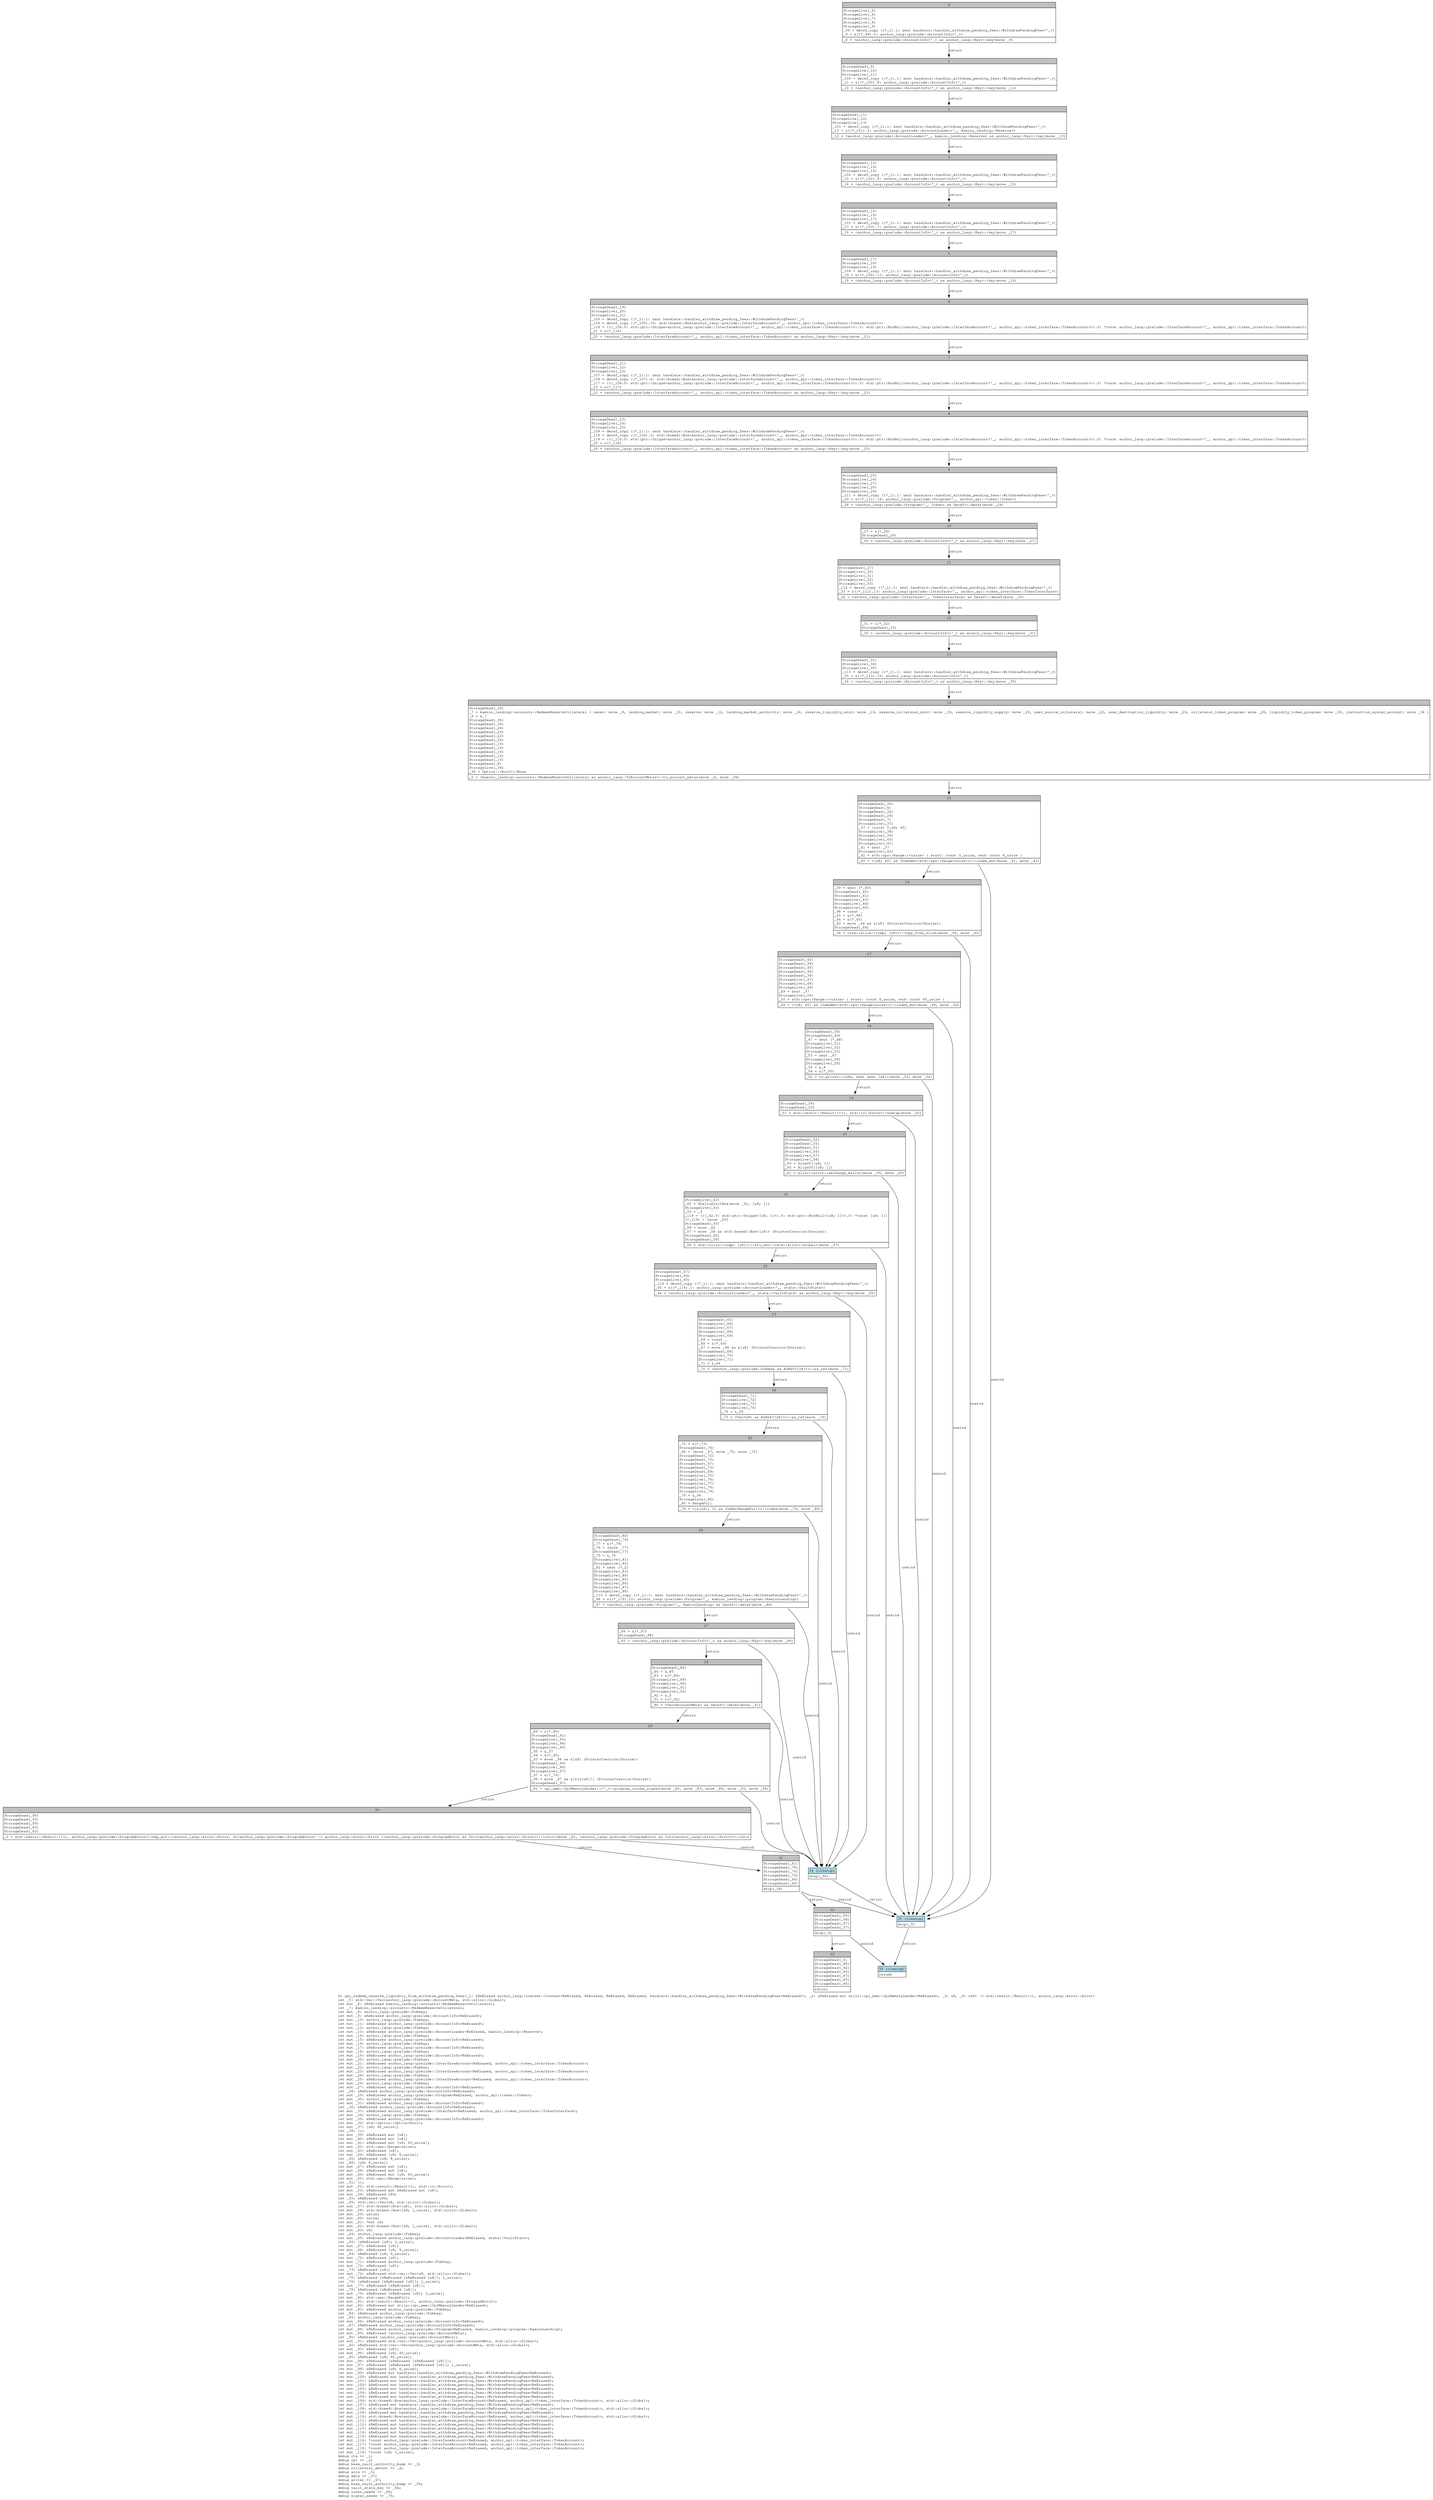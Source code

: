 digraph Mir_0_321 {
    graph [fontname="Courier, monospace"];
    node [fontname="Courier, monospace"];
    edge [fontname="Courier, monospace"];
    label=<fn cpi_redeem_reserve_liquidity_from_withdraw_pending_fees(_1: &amp;ReErased anchor_lang::context::Context&lt;ReErased, ReErased, ReErased, ReErased, handlers::handler_withdraw_pending_fees::WithdrawPendingFees&lt;ReErased&gt;&gt;, _2: &amp;ReErased mut utils::cpi_mem::CpiMemoryLender&lt;ReErased&gt;, _3: u8, _4: u64) -&gt; std::result::Result&lt;(), anchor_lang::error::Error&gt;<br align="left"/>let _5: std::vec::Vec&lt;anchor_lang::prelude::AccountMeta, std::alloc::Global&gt;;<br align="left"/>let mut _6: &amp;ReErased kamino_lending::accounts::RedeemReserveCollateral;<br align="left"/>let _7: kamino_lending::accounts::RedeemReserveCollateral;<br align="left"/>let mut _8: anchor_lang::prelude::Pubkey;<br align="left"/>let mut _9: &amp;ReErased anchor_lang::prelude::AccountInfo&lt;ReErased&gt;;<br align="left"/>let mut _10: anchor_lang::prelude::Pubkey;<br align="left"/>let mut _11: &amp;ReErased anchor_lang::prelude::AccountInfo&lt;ReErased&gt;;<br align="left"/>let mut _12: anchor_lang::prelude::Pubkey;<br align="left"/>let mut _13: &amp;ReErased anchor_lang::prelude::AccountLoader&lt;ReErased, kamino_lending::Reserve&gt;;<br align="left"/>let mut _14: anchor_lang::prelude::Pubkey;<br align="left"/>let mut _15: &amp;ReErased anchor_lang::prelude::AccountInfo&lt;ReErased&gt;;<br align="left"/>let mut _16: anchor_lang::prelude::Pubkey;<br align="left"/>let mut _17: &amp;ReErased anchor_lang::prelude::AccountInfo&lt;ReErased&gt;;<br align="left"/>let mut _18: anchor_lang::prelude::Pubkey;<br align="left"/>let mut _19: &amp;ReErased anchor_lang::prelude::AccountInfo&lt;ReErased&gt;;<br align="left"/>let mut _20: anchor_lang::prelude::Pubkey;<br align="left"/>let mut _21: &amp;ReErased anchor_lang::prelude::InterfaceAccount&lt;ReErased, anchor_spl::token_interface::TokenAccount&gt;;<br align="left"/>let mut _22: anchor_lang::prelude::Pubkey;<br align="left"/>let mut _23: &amp;ReErased anchor_lang::prelude::InterfaceAccount&lt;ReErased, anchor_spl::token_interface::TokenAccount&gt;;<br align="left"/>let mut _24: anchor_lang::prelude::Pubkey;<br align="left"/>let mut _25: &amp;ReErased anchor_lang::prelude::InterfaceAccount&lt;ReErased, anchor_spl::token_interface::TokenAccount&gt;;<br align="left"/>let mut _26: anchor_lang::prelude::Pubkey;<br align="left"/>let mut _27: &amp;ReErased anchor_lang::prelude::AccountInfo&lt;ReErased&gt;;<br align="left"/>let _28: &amp;ReErased anchor_lang::prelude::AccountInfo&lt;ReErased&gt;;<br align="left"/>let mut _29: &amp;ReErased anchor_lang::prelude::Program&lt;ReErased, anchor_spl::token::Token&gt;;<br align="left"/>let mut _30: anchor_lang::prelude::Pubkey;<br align="left"/>let mut _31: &amp;ReErased anchor_lang::prelude::AccountInfo&lt;ReErased&gt;;<br align="left"/>let _32: &amp;ReErased anchor_lang::prelude::AccountInfo&lt;ReErased&gt;;<br align="left"/>let mut _33: &amp;ReErased anchor_lang::prelude::Interface&lt;ReErased, anchor_spl::token_interface::TokenInterface&gt;;<br align="left"/>let mut _34: anchor_lang::prelude::Pubkey;<br align="left"/>let mut _35: &amp;ReErased anchor_lang::prelude::AccountInfo&lt;ReErased&gt;;<br align="left"/>let mut _36: std::option::Option&lt;bool&gt;;<br align="left"/>let mut _37: [u8; 40_usize];<br align="left"/>let _38: ();<br align="left"/>let mut _39: &amp;ReErased mut [u8];<br align="left"/>let mut _40: &amp;ReErased mut [u8];<br align="left"/>let mut _41: &amp;ReErased mut [u8; 40_usize];<br align="left"/>let mut _42: std::ops::Range&lt;usize&gt;;<br align="left"/>let mut _43: &amp;ReErased [u8];<br align="left"/>let mut _44: &amp;ReErased [u8; 8_usize];<br align="left"/>let _45: &amp;ReErased [u8; 8_usize];<br align="left"/>let _46: [u8; 8_usize];<br align="left"/>let mut _47: &amp;ReErased mut [u8];<br align="left"/>let mut _48: &amp;ReErased mut [u8];<br align="left"/>let mut _49: &amp;ReErased mut [u8; 40_usize];<br align="left"/>let mut _50: std::ops::Range&lt;usize&gt;;<br align="left"/>let _51: ();<br align="left"/>let mut _52: std::result::Result&lt;(), std::io::Error&gt;;<br align="left"/>let mut _53: &amp;ReErased mut &amp;ReErased mut [u8];<br align="left"/>let mut _54: &amp;ReErased u64;<br align="left"/>let _55: &amp;ReErased u64;<br align="left"/>let _56: std::vec::Vec&lt;u8, std::alloc::Global&gt;;<br align="left"/>let mut _57: std::boxed::Box&lt;[u8], std::alloc::Global&gt;;<br align="left"/>let mut _58: std::boxed::Box&lt;[u8; 1_usize], std::alloc::Global&gt;;<br align="left"/>let mut _59: usize;<br align="left"/>let mut _60: usize;<br align="left"/>let mut _61: *mut u8;<br align="left"/>let mut _62: std::boxed::Box&lt;[u8; 1_usize], std::alloc::Global&gt;;<br align="left"/>let mut _63: u8;<br align="left"/>let _64: anchor_lang::prelude::Pubkey;<br align="left"/>let mut _65: &amp;ReErased anchor_lang::prelude::AccountLoader&lt;ReErased, state::VaultState&gt;;<br align="left"/>let _66: [&amp;ReErased [u8]; 3_usize];<br align="left"/>let mut _67: &amp;ReErased [u8];<br align="left"/>let mut _68: &amp;ReErased [u8; 9_usize];<br align="left"/>let _69: &amp;ReErased [u8; 9_usize];<br align="left"/>let mut _70: &amp;ReErased [u8];<br align="left"/>let mut _71: &amp;ReErased anchor_lang::prelude::Pubkey;<br align="left"/>let mut _72: &amp;ReErased [u8];<br align="left"/>let _73: &amp;ReErased [u8];<br align="left"/>let mut _74: &amp;ReErased std::vec::Vec&lt;u8, std::alloc::Global&gt;;<br align="left"/>let _75: &amp;ReErased [&amp;ReErased [&amp;ReErased [u8]]; 1_usize];<br align="left"/>let _76: [&amp;ReErased [&amp;ReErased [u8]]; 1_usize];<br align="left"/>let mut _77: &amp;ReErased [&amp;ReErased [u8]];<br align="left"/>let _78: &amp;ReErased [&amp;ReErased [u8]];<br align="left"/>let mut _79: &amp;ReErased [&amp;ReErased [u8]; 3_usize];<br align="left"/>let mut _80: std::ops::RangeFull;<br align="left"/>let mut _81: std::result::Result&lt;(), anchor_lang::prelude::ProgramError&gt;;<br align="left"/>let mut _82: &amp;ReErased mut utils::cpi_mem::CpiMemoryLender&lt;ReErased&gt;;<br align="left"/>let mut _83: &amp;ReErased anchor_lang::prelude::Pubkey;<br align="left"/>let _84: &amp;ReErased anchor_lang::prelude::Pubkey;<br align="left"/>let _85: anchor_lang::prelude::Pubkey;<br align="left"/>let mut _86: &amp;ReErased anchor_lang::prelude::AccountInfo&lt;ReErased&gt;;<br align="left"/>let _87: &amp;ReErased anchor_lang::prelude::AccountInfo&lt;ReErased&gt;;<br align="left"/>let mut _88: &amp;ReErased anchor_lang::prelude::Program&lt;ReErased, kamino_lending::program::KaminoLending&gt;;<br align="left"/>let mut _89: &amp;ReErased [anchor_lang::prelude::AccountMeta];<br align="left"/>let _90: &amp;ReErased [anchor_lang::prelude::AccountMeta];<br align="left"/>let mut _91: &amp;ReErased std::vec::Vec&lt;anchor_lang::prelude::AccountMeta, std::alloc::Global&gt;;<br align="left"/>let _92: &amp;ReErased std::vec::Vec&lt;anchor_lang::prelude::AccountMeta, std::alloc::Global&gt;;<br align="left"/>let mut _93: &amp;ReErased [u8];<br align="left"/>let mut _94: &amp;ReErased [u8; 40_usize];<br align="left"/>let _95: &amp;ReErased [u8; 40_usize];<br align="left"/>let mut _96: &amp;ReErased [&amp;ReErased [&amp;ReErased [u8]]];<br align="left"/>let mut _97: &amp;ReErased [&amp;ReErased [&amp;ReErased [u8]]; 1_usize];<br align="left"/>let mut _98: &amp;ReErased [u8; 8_usize];<br align="left"/>let mut _99: &amp;ReErased mut handlers::handler_withdraw_pending_fees::WithdrawPendingFees&lt;ReErased&gt;;<br align="left"/>let mut _100: &amp;ReErased mut handlers::handler_withdraw_pending_fees::WithdrawPendingFees&lt;ReErased&gt;;<br align="left"/>let mut _101: &amp;ReErased mut handlers::handler_withdraw_pending_fees::WithdrawPendingFees&lt;ReErased&gt;;<br align="left"/>let mut _102: &amp;ReErased mut handlers::handler_withdraw_pending_fees::WithdrawPendingFees&lt;ReErased&gt;;<br align="left"/>let mut _103: &amp;ReErased mut handlers::handler_withdraw_pending_fees::WithdrawPendingFees&lt;ReErased&gt;;<br align="left"/>let mut _104: &amp;ReErased mut handlers::handler_withdraw_pending_fees::WithdrawPendingFees&lt;ReErased&gt;;<br align="left"/>let mut _105: &amp;ReErased mut handlers::handler_withdraw_pending_fees::WithdrawPendingFees&lt;ReErased&gt;;<br align="left"/>let mut _106: std::boxed::Box&lt;anchor_lang::prelude::InterfaceAccount&lt;ReErased, anchor_spl::token_interface::TokenAccount&gt;, std::alloc::Global&gt;;<br align="left"/>let mut _107: &amp;ReErased mut handlers::handler_withdraw_pending_fees::WithdrawPendingFees&lt;ReErased&gt;;<br align="left"/>let mut _108: std::boxed::Box&lt;anchor_lang::prelude::InterfaceAccount&lt;ReErased, anchor_spl::token_interface::TokenAccount&gt;, std::alloc::Global&gt;;<br align="left"/>let mut _109: &amp;ReErased mut handlers::handler_withdraw_pending_fees::WithdrawPendingFees&lt;ReErased&gt;;<br align="left"/>let mut _110: std::boxed::Box&lt;anchor_lang::prelude::InterfaceAccount&lt;ReErased, anchor_spl::token_interface::TokenAccount&gt;, std::alloc::Global&gt;;<br align="left"/>let mut _111: &amp;ReErased mut handlers::handler_withdraw_pending_fees::WithdrawPendingFees&lt;ReErased&gt;;<br align="left"/>let mut _112: &amp;ReErased mut handlers::handler_withdraw_pending_fees::WithdrawPendingFees&lt;ReErased&gt;;<br align="left"/>let mut _113: &amp;ReErased mut handlers::handler_withdraw_pending_fees::WithdrawPendingFees&lt;ReErased&gt;;<br align="left"/>let mut _114: &amp;ReErased mut handlers::handler_withdraw_pending_fees::WithdrawPendingFees&lt;ReErased&gt;;<br align="left"/>let mut _115: &amp;ReErased mut handlers::handler_withdraw_pending_fees::WithdrawPendingFees&lt;ReErased&gt;;<br align="left"/>let mut _116: *const anchor_lang::prelude::InterfaceAccount&lt;ReErased, anchor_spl::token_interface::TokenAccount&gt;;<br align="left"/>let mut _117: *const anchor_lang::prelude::InterfaceAccount&lt;ReErased, anchor_spl::token_interface::TokenAccount&gt;;<br align="left"/>let mut _118: *const anchor_lang::prelude::InterfaceAccount&lt;ReErased, anchor_spl::token_interface::TokenAccount&gt;;<br align="left"/>let mut _119: *const [u8; 1_usize];<br align="left"/>debug ctx =&gt; _1;<br align="left"/>debug cpi =&gt; _2;<br align="left"/>debug base_vault_authority_bump =&gt; _3;<br align="left"/>debug collateral_amount =&gt; _4;<br align="left"/>debug accs =&gt; _5;<br align="left"/>debug data =&gt; _37;<br align="left"/>debug writer =&gt; _47;<br align="left"/>debug base_vault_authority_bump =&gt; _56;<br align="left"/>debug vault_state_key =&gt; _64;<br align="left"/>debug inner_seeds =&gt; _66;<br align="left"/>debug signer_seeds =&gt; _75;<br align="left"/>>;
    bb0__0_321 [shape="none", label=<<table border="0" cellborder="1" cellspacing="0"><tr><td bgcolor="gray" align="center" colspan="1">0</td></tr><tr><td align="left" balign="left">StorageLive(_5)<br/>StorageLive(_6)<br/>StorageLive(_7)<br/>StorageLive(_8)<br/>StorageLive(_9)<br/>_99 = deref_copy ((*_1).1: &amp;mut handlers::handler_withdraw_pending_fees::WithdrawPendingFees&lt;'_&gt;)<br/>_9 = &amp;((*_99).5: anchor_lang::prelude::AccountInfo&lt;'_&gt;)<br/></td></tr><tr><td align="left">_8 = &lt;anchor_lang::prelude::AccountInfo&lt;'_&gt; as anchor_lang::Key&gt;::key(move _9)</td></tr></table>>];
    bb1__0_321 [shape="none", label=<<table border="0" cellborder="1" cellspacing="0"><tr><td bgcolor="gray" align="center" colspan="1">1</td></tr><tr><td align="left" balign="left">StorageDead(_9)<br/>StorageLive(_10)<br/>StorageLive(_11)<br/>_100 = deref_copy ((*_1).1: &amp;mut handlers::handler_withdraw_pending_fees::WithdrawPendingFees&lt;'_&gt;)<br/>_11 = &amp;((*_100).8: anchor_lang::prelude::AccountInfo&lt;'_&gt;)<br/></td></tr><tr><td align="left">_10 = &lt;anchor_lang::prelude::AccountInfo&lt;'_&gt; as anchor_lang::Key&gt;::key(move _11)</td></tr></table>>];
    bb2__0_321 [shape="none", label=<<table border="0" cellborder="1" cellspacing="0"><tr><td bgcolor="gray" align="center" colspan="1">2</td></tr><tr><td align="left" balign="left">StorageDead(_11)<br/>StorageLive(_12)<br/>StorageLive(_13)<br/>_101 = deref_copy ((*_1).1: &amp;mut handlers::handler_withdraw_pending_fees::WithdrawPendingFees&lt;'_&gt;)<br/>_13 = &amp;((*_101).2: anchor_lang::prelude::AccountLoader&lt;'_, kamino_lending::Reserve&gt;)<br/></td></tr><tr><td align="left">_12 = &lt;anchor_lang::prelude::AccountLoader&lt;'_, kamino_lending::Reserve&gt; as anchor_lang::Key&gt;::key(move _13)</td></tr></table>>];
    bb3__0_321 [shape="none", label=<<table border="0" cellborder="1" cellspacing="0"><tr><td bgcolor="gray" align="center" colspan="1">3</td></tr><tr><td align="left" balign="left">StorageDead(_13)<br/>StorageLive(_14)<br/>StorageLive(_15)<br/>_102 = deref_copy ((*_1).1: &amp;mut handlers::handler_withdraw_pending_fees::WithdrawPendingFees&lt;'_&gt;)<br/>_15 = &amp;((*_102).9: anchor_lang::prelude::AccountInfo&lt;'_&gt;)<br/></td></tr><tr><td align="left">_14 = &lt;anchor_lang::prelude::AccountInfo&lt;'_&gt; as anchor_lang::Key&gt;::key(move _15)</td></tr></table>>];
    bb4__0_321 [shape="none", label=<<table border="0" cellborder="1" cellspacing="0"><tr><td bgcolor="gray" align="center" colspan="1">4</td></tr><tr><td align="left" balign="left">StorageDead(_15)<br/>StorageLive(_16)<br/>StorageLive(_17)<br/>_103 = deref_copy ((*_1).1: &amp;mut handlers::handler_withdraw_pending_fees::WithdrawPendingFees&lt;'_&gt;)<br/>_17 = &amp;((*_103).7: anchor_lang::prelude::AccountInfo&lt;'_&gt;)<br/></td></tr><tr><td align="left">_16 = &lt;anchor_lang::prelude::AccountInfo&lt;'_&gt; as anchor_lang::Key&gt;::key(move _17)</td></tr></table>>];
    bb5__0_321 [shape="none", label=<<table border="0" cellborder="1" cellspacing="0"><tr><td bgcolor="gray" align="center" colspan="1">5</td></tr><tr><td align="left" balign="left">StorageDead(_17)<br/>StorageLive(_18)<br/>StorageLive(_19)<br/>_104 = deref_copy ((*_1).1: &amp;mut handlers::handler_withdraw_pending_fees::WithdrawPendingFees&lt;'_&gt;)<br/>_19 = &amp;((*_104).11: anchor_lang::prelude::AccountInfo&lt;'_&gt;)<br/></td></tr><tr><td align="left">_18 = &lt;anchor_lang::prelude::AccountInfo&lt;'_&gt; as anchor_lang::Key&gt;::key(move _19)</td></tr></table>>];
    bb6__0_321 [shape="none", label=<<table border="0" cellborder="1" cellspacing="0"><tr><td bgcolor="gray" align="center" colspan="1">6</td></tr><tr><td align="left" balign="left">StorageDead(_19)<br/>StorageLive(_20)<br/>StorageLive(_21)<br/>_105 = deref_copy ((*_1).1: &amp;mut handlers::handler_withdraw_pending_fees::WithdrawPendingFees&lt;'_&gt;)<br/>_106 = deref_copy ((*_105).10: std::boxed::Box&lt;anchor_lang::prelude::InterfaceAccount&lt;'_, anchor_spl::token_interface::TokenAccount&gt;&gt;)<br/>_116 = (((_106.0: std::ptr::Unique&lt;anchor_lang::prelude::InterfaceAccount&lt;'_, anchor_spl::token_interface::TokenAccount&gt;&gt;).0: std::ptr::NonNull&lt;anchor_lang::prelude::InterfaceAccount&lt;'_, anchor_spl::token_interface::TokenAccount&gt;&gt;).0: *const anchor_lang::prelude::InterfaceAccount&lt;'_, anchor_spl::token_interface::TokenAccount&gt;)<br/>_21 = &amp;(*_116)<br/></td></tr><tr><td align="left">_20 = &lt;anchor_lang::prelude::InterfaceAccount&lt;'_, anchor_spl::token_interface::TokenAccount&gt; as anchor_lang::Key&gt;::key(move _21)</td></tr></table>>];
    bb7__0_321 [shape="none", label=<<table border="0" cellborder="1" cellspacing="0"><tr><td bgcolor="gray" align="center" colspan="1">7</td></tr><tr><td align="left" balign="left">StorageDead(_21)<br/>StorageLive(_22)<br/>StorageLive(_23)<br/>_107 = deref_copy ((*_1).1: &amp;mut handlers::handler_withdraw_pending_fees::WithdrawPendingFees&lt;'_&gt;)<br/>_108 = deref_copy ((*_107).4: std::boxed::Box&lt;anchor_lang::prelude::InterfaceAccount&lt;'_, anchor_spl::token_interface::TokenAccount&gt;&gt;)<br/>_117 = (((_108.0: std::ptr::Unique&lt;anchor_lang::prelude::InterfaceAccount&lt;'_, anchor_spl::token_interface::TokenAccount&gt;&gt;).0: std::ptr::NonNull&lt;anchor_lang::prelude::InterfaceAccount&lt;'_, anchor_spl::token_interface::TokenAccount&gt;&gt;).0: *const anchor_lang::prelude::InterfaceAccount&lt;'_, anchor_spl::token_interface::TokenAccount&gt;)<br/>_23 = &amp;(*_117)<br/></td></tr><tr><td align="left">_22 = &lt;anchor_lang::prelude::InterfaceAccount&lt;'_, anchor_spl::token_interface::TokenAccount&gt; as anchor_lang::Key&gt;::key(move _23)</td></tr></table>>];
    bb8__0_321 [shape="none", label=<<table border="0" cellborder="1" cellspacing="0"><tr><td bgcolor="gray" align="center" colspan="1">8</td></tr><tr><td align="left" balign="left">StorageDead(_23)<br/>StorageLive(_24)<br/>StorageLive(_25)<br/>_109 = deref_copy ((*_1).1: &amp;mut handlers::handler_withdraw_pending_fees::WithdrawPendingFees&lt;'_&gt;)<br/>_110 = deref_copy ((*_109).3: std::boxed::Box&lt;anchor_lang::prelude::InterfaceAccount&lt;'_, anchor_spl::token_interface::TokenAccount&gt;&gt;)<br/>_118 = (((_110.0: std::ptr::Unique&lt;anchor_lang::prelude::InterfaceAccount&lt;'_, anchor_spl::token_interface::TokenAccount&gt;&gt;).0: std::ptr::NonNull&lt;anchor_lang::prelude::InterfaceAccount&lt;'_, anchor_spl::token_interface::TokenAccount&gt;&gt;).0: *const anchor_lang::prelude::InterfaceAccount&lt;'_, anchor_spl::token_interface::TokenAccount&gt;)<br/>_25 = &amp;(*_118)<br/></td></tr><tr><td align="left">_24 = &lt;anchor_lang::prelude::InterfaceAccount&lt;'_, anchor_spl::token_interface::TokenAccount&gt; as anchor_lang::Key&gt;::key(move _25)</td></tr></table>>];
    bb9__0_321 [shape="none", label=<<table border="0" cellborder="1" cellspacing="0"><tr><td bgcolor="gray" align="center" colspan="1">9</td></tr><tr><td align="left" balign="left">StorageDead(_25)<br/>StorageLive(_26)<br/>StorageLive(_27)<br/>StorageLive(_28)<br/>StorageLive(_29)<br/>_111 = deref_copy ((*_1).1: &amp;mut handlers::handler_withdraw_pending_fees::WithdrawPendingFees&lt;'_&gt;)<br/>_29 = &amp;((*_111).14: anchor_lang::prelude::Program&lt;'_, anchor_spl::token::Token&gt;)<br/></td></tr><tr><td align="left">_28 = &lt;anchor_lang::prelude::Program&lt;'_, Token&gt; as Deref&gt;::deref(move _29)</td></tr></table>>];
    bb10__0_321 [shape="none", label=<<table border="0" cellborder="1" cellspacing="0"><tr><td bgcolor="gray" align="center" colspan="1">10</td></tr><tr><td align="left" balign="left">_27 = &amp;(*_28)<br/>StorageDead(_29)<br/></td></tr><tr><td align="left">_26 = &lt;anchor_lang::prelude::AccountInfo&lt;'_&gt; as anchor_lang::Key&gt;::key(move _27)</td></tr></table>>];
    bb11__0_321 [shape="none", label=<<table border="0" cellborder="1" cellspacing="0"><tr><td bgcolor="gray" align="center" colspan="1">11</td></tr><tr><td align="left" balign="left">StorageDead(_27)<br/>StorageLive(_30)<br/>StorageLive(_31)<br/>StorageLive(_32)<br/>StorageLive(_33)<br/>_112 = deref_copy ((*_1).1: &amp;mut handlers::handler_withdraw_pending_fees::WithdrawPendingFees&lt;'_&gt;)<br/>_33 = &amp;((*_112).13: anchor_lang::prelude::Interface&lt;'_, anchor_spl::token_interface::TokenInterface&gt;)<br/></td></tr><tr><td align="left">_32 = &lt;anchor_lang::prelude::Interface&lt;'_, TokenInterface&gt; as Deref&gt;::deref(move _33)</td></tr></table>>];
    bb12__0_321 [shape="none", label=<<table border="0" cellborder="1" cellspacing="0"><tr><td bgcolor="gray" align="center" colspan="1">12</td></tr><tr><td align="left" balign="left">_31 = &amp;(*_32)<br/>StorageDead(_33)<br/></td></tr><tr><td align="left">_30 = &lt;anchor_lang::prelude::AccountInfo&lt;'_&gt; as anchor_lang::Key&gt;::key(move _31)</td></tr></table>>];
    bb13__0_321 [shape="none", label=<<table border="0" cellborder="1" cellspacing="0"><tr><td bgcolor="gray" align="center" colspan="1">13</td></tr><tr><td align="left" balign="left">StorageDead(_31)<br/>StorageLive(_34)<br/>StorageLive(_35)<br/>_113 = deref_copy ((*_1).1: &amp;mut handlers::handler_withdraw_pending_fees::WithdrawPendingFees&lt;'_&gt;)<br/>_35 = &amp;((*_113).15: anchor_lang::prelude::AccountInfo&lt;'_&gt;)<br/></td></tr><tr><td align="left">_34 = &lt;anchor_lang::prelude::AccountInfo&lt;'_&gt; as anchor_lang::Key&gt;::key(move _35)</td></tr></table>>];
    bb14__0_321 [shape="none", label=<<table border="0" cellborder="1" cellspacing="0"><tr><td bgcolor="gray" align="center" colspan="1">14</td></tr><tr><td align="left" balign="left">StorageDead(_35)<br/>_7 = kamino_lending::accounts::RedeemReserveCollateral { owner: move _8, lending_market: move _10, reserve: move _12, lending_market_authority: move _14, reserve_liquidity_mint: move _16, reserve_collateral_mint: move _18, reserve_liquidity_supply: move _20, user_source_collateral: move _22, user_destination_liquidity: move _24, collateral_token_program: move _26, liquidity_token_program: move _30, instruction_sysvar_account: move _34 }<br/>_6 = &amp;_7<br/>StorageDead(_34)<br/>StorageDead(_30)<br/>StorageDead(_26)<br/>StorageDead(_24)<br/>StorageDead(_22)<br/>StorageDead(_20)<br/>StorageDead(_18)<br/>StorageDead(_16)<br/>StorageDead(_14)<br/>StorageDead(_12)<br/>StorageDead(_10)<br/>StorageDead(_8)<br/>StorageLive(_36)<br/>_36 = Option::&lt;bool&gt;::None<br/></td></tr><tr><td align="left">_5 = &lt;kamino_lending::accounts::RedeemReserveCollateral as anchor_lang::ToAccountMetas&gt;::to_account_metas(move _6, move _36)</td></tr></table>>];
    bb15__0_321 [shape="none", label=<<table border="0" cellborder="1" cellspacing="0"><tr><td bgcolor="gray" align="center" colspan="1">15</td></tr><tr><td align="left" balign="left">StorageDead(_36)<br/>StorageDead(_6)<br/>StorageDead(_32)<br/>StorageDead(_28)<br/>StorageDead(_7)<br/>StorageLive(_37)<br/>_37 = [const 0_u8; 40]<br/>StorageLive(_38)<br/>StorageLive(_39)<br/>StorageLive(_40)<br/>StorageLive(_41)<br/>_41 = &amp;mut _37<br/>StorageLive(_42)<br/>_42 = std::ops::Range::&lt;usize&gt; { start: const 0_usize, end: const 8_usize }<br/></td></tr><tr><td align="left">_40 = &lt;[u8; 40] as IndexMut&lt;std::ops::Range&lt;usize&gt;&gt;&gt;::index_mut(move _41, move _42)</td></tr></table>>];
    bb16__0_321 [shape="none", label=<<table border="0" cellborder="1" cellspacing="0"><tr><td bgcolor="gray" align="center" colspan="1">16</td></tr><tr><td align="left" balign="left">_39 = &amp;mut (*_40)<br/>StorageDead(_42)<br/>StorageDead(_41)<br/>StorageLive(_43)<br/>StorageLive(_44)<br/>StorageLive(_45)<br/>_98 = const _<br/>_45 = &amp;(*_98)<br/>_44 = &amp;(*_45)<br/>_43 = move _44 as &amp;[u8] (PointerCoercion(Unsize))<br/>StorageDead(_44)<br/></td></tr><tr><td align="left">_38 = core::slice::&lt;impl [u8]&gt;::copy_from_slice(move _39, move _43)</td></tr></table>>];
    bb17__0_321 [shape="none", label=<<table border="0" cellborder="1" cellspacing="0"><tr><td bgcolor="gray" align="center" colspan="1">17</td></tr><tr><td align="left" balign="left">StorageDead(_43)<br/>StorageDead(_39)<br/>StorageDead(_45)<br/>StorageDead(_40)<br/>StorageDead(_38)<br/>StorageLive(_47)<br/>StorageLive(_48)<br/>StorageLive(_49)<br/>_49 = &amp;mut _37<br/>StorageLive(_50)<br/>_50 = std::ops::Range::&lt;usize&gt; { start: const 8_usize, end: const 40_usize }<br/></td></tr><tr><td align="left">_48 = &lt;[u8; 40] as IndexMut&lt;std::ops::Range&lt;usize&gt;&gt;&gt;::index_mut(move _49, move _50)</td></tr></table>>];
    bb18__0_321 [shape="none", label=<<table border="0" cellborder="1" cellspacing="0"><tr><td bgcolor="gray" align="center" colspan="1">18</td></tr><tr><td align="left" balign="left">StorageDead(_50)<br/>StorageDead(_49)<br/>_47 = &amp;mut (*_48)<br/>StorageLive(_51)<br/>StorageLive(_52)<br/>StorageLive(_53)<br/>_53 = &amp;mut _47<br/>StorageLive(_54)<br/>StorageLive(_55)<br/>_55 = &amp;_4<br/>_54 = &amp;(*_55)<br/></td></tr><tr><td align="left">_52 = to_writer::&lt;u64, &amp;mut &amp;mut [u8]&gt;(move _53, move _54)</td></tr></table>>];
    bb19__0_321 [shape="none", label=<<table border="0" cellborder="1" cellspacing="0"><tr><td bgcolor="gray" align="center" colspan="1">19</td></tr><tr><td align="left" balign="left">StorageDead(_54)<br/>StorageDead(_53)<br/></td></tr><tr><td align="left">_51 = std::result::Result::&lt;(), std::io::Error&gt;::unwrap(move _52)</td></tr></table>>];
    bb20__0_321 [shape="none", label=<<table border="0" cellborder="1" cellspacing="0"><tr><td bgcolor="gray" align="center" colspan="1">20</td></tr><tr><td align="left" balign="left">StorageDead(_52)<br/>StorageDead(_55)<br/>StorageDead(_51)<br/>StorageLive(_56)<br/>StorageLive(_57)<br/>StorageLive(_58)<br/>_59 = SizeOf([u8; 1])<br/>_60 = AlignOf([u8; 1])<br/></td></tr><tr><td align="left">_61 = alloc::alloc::exchange_malloc(move _59, move _60)</td></tr></table>>];
    bb21__0_321 [shape="none", label=<<table border="0" cellborder="1" cellspacing="0"><tr><td bgcolor="gray" align="center" colspan="1">21</td></tr><tr><td align="left" balign="left">StorageLive(_62)<br/>_62 = ShallowInitBox(move _61, [u8; 1])<br/>StorageLive(_63)<br/>_63 = _3<br/>_119 = (((_62.0: std::ptr::Unique&lt;[u8; 1]&gt;).0: std::ptr::NonNull&lt;[u8; 1]&gt;).0: *const [u8; 1])<br/>(*_119) = [move _63]<br/>StorageDead(_63)<br/>_58 = move _62<br/>_57 = move _58 as std::boxed::Box&lt;[u8]&gt; (PointerCoercion(Unsize))<br/>StorageDead(_62)<br/>StorageDead(_58)<br/></td></tr><tr><td align="left">_56 = std::slice::&lt;impl [u8]&gt;::into_vec::&lt;std::alloc::Global&gt;(move _57)</td></tr></table>>];
    bb22__0_321 [shape="none", label=<<table border="0" cellborder="1" cellspacing="0"><tr><td bgcolor="gray" align="center" colspan="1">22</td></tr><tr><td align="left" balign="left">StorageDead(_57)<br/>StorageLive(_64)<br/>StorageLive(_65)<br/>_114 = deref_copy ((*_1).1: &amp;mut handlers::handler_withdraw_pending_fees::WithdrawPendingFees&lt;'_&gt;)<br/>_65 = &amp;((*_114).1: anchor_lang::prelude::AccountLoader&lt;'_, state::VaultState&gt;)<br/></td></tr><tr><td align="left">_64 = &lt;anchor_lang::prelude::AccountLoader&lt;'_, state::VaultState&gt; as anchor_lang::Key&gt;::key(move _65)</td></tr></table>>];
    bb23__0_321 [shape="none", label=<<table border="0" cellborder="1" cellspacing="0"><tr><td bgcolor="gray" align="center" colspan="1">23</td></tr><tr><td align="left" balign="left">StorageDead(_65)<br/>StorageLive(_66)<br/>StorageLive(_67)<br/>StorageLive(_68)<br/>StorageLive(_69)<br/>_69 = const _<br/>_68 = &amp;(*_69)<br/>_67 = move _68 as &amp;[u8] (PointerCoercion(Unsize))<br/>StorageDead(_68)<br/>StorageLive(_70)<br/>StorageLive(_71)<br/>_71 = &amp;_64<br/></td></tr><tr><td align="left">_70 = &lt;anchor_lang::prelude::Pubkey as AsRef&lt;[u8]&gt;&gt;::as_ref(move _71)</td></tr></table>>];
    bb24__0_321 [shape="none", label=<<table border="0" cellborder="1" cellspacing="0"><tr><td bgcolor="gray" align="center" colspan="1">24</td></tr><tr><td align="left" balign="left">StorageDead(_71)<br/>StorageLive(_72)<br/>StorageLive(_73)<br/>StorageLive(_74)<br/>_74 = &amp;_56<br/></td></tr><tr><td align="left">_73 = &lt;Vec&lt;u8&gt; as AsRef&lt;[u8]&gt;&gt;::as_ref(move _74)</td></tr></table>>];
    bb25__0_321 [shape="none", label=<<table border="0" cellborder="1" cellspacing="0"><tr><td bgcolor="gray" align="center" colspan="1">25</td></tr><tr><td align="left" balign="left">_72 = &amp;(*_73)<br/>StorageDead(_74)<br/>_66 = [move _67, move _70, move _72]<br/>StorageDead(_72)<br/>StorageDead(_70)<br/>StorageDead(_67)<br/>StorageDead(_73)<br/>StorageDead(_69)<br/>StorageLive(_75)<br/>StorageLive(_76)<br/>StorageLive(_77)<br/>StorageLive(_78)<br/>StorageLive(_79)<br/>_79 = &amp;_66<br/>StorageLive(_80)<br/>_80 = RangeFull<br/></td></tr><tr><td align="left">_78 = &lt;[&amp;[u8]; 3] as Index&lt;RangeFull&gt;&gt;::index(move _79, move _80)</td></tr></table>>];
    bb26__0_321 [shape="none", label=<<table border="0" cellborder="1" cellspacing="0"><tr><td bgcolor="gray" align="center" colspan="1">26</td></tr><tr><td align="left" balign="left">StorageDead(_80)<br/>StorageDead(_79)<br/>_77 = &amp;(*_78)<br/>_76 = [move _77]<br/>StorageDead(_77)<br/>_75 = &amp;_76<br/>StorageLive(_81)<br/>StorageLive(_82)<br/>_82 = &amp;mut (*_2)<br/>StorageLive(_83)<br/>StorageLive(_84)<br/>StorageLive(_85)<br/>StorageLive(_86)<br/>StorageLive(_87)<br/>StorageLive(_88)<br/>_115 = deref_copy ((*_1).1: &amp;mut handlers::handler_withdraw_pending_fees::WithdrawPendingFees&lt;'_&gt;)<br/>_88 = &amp;((*_115).12: anchor_lang::prelude::Program&lt;'_, kamino_lending::program::KaminoLending&gt;)<br/></td></tr><tr><td align="left">_87 = &lt;anchor_lang::prelude::Program&lt;'_, KaminoLending&gt; as Deref&gt;::deref(move _88)</td></tr></table>>];
    bb27__0_321 [shape="none", label=<<table border="0" cellborder="1" cellspacing="0"><tr><td bgcolor="gray" align="center" colspan="1">27</td></tr><tr><td align="left" balign="left">_86 = &amp;(*_87)<br/>StorageDead(_88)<br/></td></tr><tr><td align="left">_85 = &lt;anchor_lang::prelude::AccountInfo&lt;'_&gt; as anchor_lang::Key&gt;::key(move _86)</td></tr></table>>];
    bb28__0_321 [shape="none", label=<<table border="0" cellborder="1" cellspacing="0"><tr><td bgcolor="gray" align="center" colspan="1">28</td></tr><tr><td align="left" balign="left">StorageDead(_86)<br/>_84 = &amp;_85<br/>_83 = &amp;(*_84)<br/>StorageLive(_89)<br/>StorageLive(_90)<br/>StorageLive(_91)<br/>StorageLive(_92)<br/>_92 = &amp;_5<br/>_91 = &amp;(*_92)<br/></td></tr><tr><td align="left">_90 = &lt;Vec&lt;AccountMeta&gt; as Deref&gt;::deref(move _91)</td></tr></table>>];
    bb29__0_321 [shape="none", label=<<table border="0" cellborder="1" cellspacing="0"><tr><td bgcolor="gray" align="center" colspan="1">29</td></tr><tr><td align="left" balign="left">_89 = &amp;(*_90)<br/>StorageDead(_91)<br/>StorageLive(_93)<br/>StorageLive(_94)<br/>StorageLive(_95)<br/>_95 = &amp;_37<br/>_94 = &amp;(*_95)<br/>_93 = move _94 as &amp;[u8] (PointerCoercion(Unsize))<br/>StorageDead(_94)<br/>StorageLive(_96)<br/>StorageLive(_97)<br/>_97 = &amp;(*_75)<br/>_96 = move _97 as &amp;[&amp;[&amp;[u8]]] (PointerCoercion(Unsize))<br/>StorageDead(_97)<br/></td></tr><tr><td align="left">_81 = cpi_mem::CpiMemoryLender::&lt;'_&gt;::program_invoke_signed(move _82, move _83, move _89, move _93, move _96)</td></tr></table>>];
    bb30__0_321 [shape="none", label=<<table border="0" cellborder="1" cellspacing="0"><tr><td bgcolor="gray" align="center" colspan="1">30</td></tr><tr><td align="left" balign="left">StorageDead(_96)<br/>StorageDead(_93)<br/>StorageDead(_89)<br/>StorageDead(_83)<br/>StorageDead(_82)<br/></td></tr><tr><td align="left">_0 = std::result::Result::&lt;(), anchor_lang::prelude::ProgramError&gt;::map_err::&lt;anchor_lang::error::Error, fn(anchor_lang::prelude::ProgramError) -&gt; anchor_lang::error::Error {&lt;anchor_lang::prelude::ProgramError as Into&lt;anchor_lang::error::Error&gt;&gt;::into}&gt;(move _81, &lt;anchor_lang::prelude::ProgramError as Into&lt;anchor_lang::error::Error&gt;&gt;::into)</td></tr></table>>];
    bb31__0_321 [shape="none", label=<<table border="0" cellborder="1" cellspacing="0"><tr><td bgcolor="gray" align="center" colspan="1">31</td></tr><tr><td align="left" balign="left">StorageDead(_81)<br/>StorageDead(_78)<br/>StorageDead(_76)<br/>StorageDead(_75)<br/>StorageDead(_66)<br/>StorageDead(_64)<br/></td></tr><tr><td align="left">drop(_56)</td></tr></table>>];
    bb32__0_321 [shape="none", label=<<table border="0" cellborder="1" cellspacing="0"><tr><td bgcolor="gray" align="center" colspan="1">32</td></tr><tr><td align="left" balign="left">StorageDead(_56)<br/>StorageDead(_48)<br/>StorageDead(_47)<br/>StorageDead(_37)<br/></td></tr><tr><td align="left">drop(_5)</td></tr></table>>];
    bb33__0_321 [shape="none", label=<<table border="0" cellborder="1" cellspacing="0"><tr><td bgcolor="gray" align="center" colspan="1">33</td></tr><tr><td align="left" balign="left">StorageDead(_5)<br/>StorageDead(_95)<br/>StorageDead(_92)<br/>StorageDead(_90)<br/>StorageDead(_87)<br/>StorageDead(_85)<br/>StorageDead(_84)<br/></td></tr><tr><td align="left">return</td></tr></table>>];
    bb34__0_321 [shape="none", label=<<table border="0" cellborder="1" cellspacing="0"><tr><td bgcolor="lightblue" align="center" colspan="1">34 (cleanup)</td></tr><tr><td align="left">drop(_56)</td></tr></table>>];
    bb35__0_321 [shape="none", label=<<table border="0" cellborder="1" cellspacing="0"><tr><td bgcolor="lightblue" align="center" colspan="1">35 (cleanup)</td></tr><tr><td align="left">drop(_5)</td></tr></table>>];
    bb36__0_321 [shape="none", label=<<table border="0" cellborder="1" cellspacing="0"><tr><td bgcolor="lightblue" align="center" colspan="1">36 (cleanup)</td></tr><tr><td align="left">resume</td></tr></table>>];
    bb0__0_321 -> bb1__0_321 [label="return"];
    bb1__0_321 -> bb2__0_321 [label="return"];
    bb2__0_321 -> bb3__0_321 [label="return"];
    bb3__0_321 -> bb4__0_321 [label="return"];
    bb4__0_321 -> bb5__0_321 [label="return"];
    bb5__0_321 -> bb6__0_321 [label="return"];
    bb6__0_321 -> bb7__0_321 [label="return"];
    bb7__0_321 -> bb8__0_321 [label="return"];
    bb8__0_321 -> bb9__0_321 [label="return"];
    bb9__0_321 -> bb10__0_321 [label="return"];
    bb10__0_321 -> bb11__0_321 [label="return"];
    bb11__0_321 -> bb12__0_321 [label="return"];
    bb12__0_321 -> bb13__0_321 [label="return"];
    bb13__0_321 -> bb14__0_321 [label="return"];
    bb14__0_321 -> bb15__0_321 [label="return"];
    bb15__0_321 -> bb16__0_321 [label="return"];
    bb15__0_321 -> bb35__0_321 [label="unwind"];
    bb16__0_321 -> bb17__0_321 [label="return"];
    bb16__0_321 -> bb35__0_321 [label="unwind"];
    bb17__0_321 -> bb18__0_321 [label="return"];
    bb17__0_321 -> bb35__0_321 [label="unwind"];
    bb18__0_321 -> bb19__0_321 [label="return"];
    bb18__0_321 -> bb35__0_321 [label="unwind"];
    bb19__0_321 -> bb20__0_321 [label="return"];
    bb19__0_321 -> bb35__0_321 [label="unwind"];
    bb20__0_321 -> bb21__0_321 [label="return"];
    bb20__0_321 -> bb35__0_321 [label="unwind"];
    bb21__0_321 -> bb22__0_321 [label="return"];
    bb21__0_321 -> bb35__0_321 [label="unwind"];
    bb22__0_321 -> bb23__0_321 [label="return"];
    bb22__0_321 -> bb34__0_321 [label="unwind"];
    bb23__0_321 -> bb24__0_321 [label="return"];
    bb23__0_321 -> bb34__0_321 [label="unwind"];
    bb24__0_321 -> bb25__0_321 [label="return"];
    bb24__0_321 -> bb34__0_321 [label="unwind"];
    bb25__0_321 -> bb26__0_321 [label="return"];
    bb25__0_321 -> bb34__0_321 [label="unwind"];
    bb26__0_321 -> bb27__0_321 [label="return"];
    bb26__0_321 -> bb34__0_321 [label="unwind"];
    bb27__0_321 -> bb28__0_321 [label="return"];
    bb27__0_321 -> bb34__0_321 [label="unwind"];
    bb28__0_321 -> bb29__0_321 [label="return"];
    bb28__0_321 -> bb34__0_321 [label="unwind"];
    bb29__0_321 -> bb30__0_321 [label="return"];
    bb29__0_321 -> bb34__0_321 [label="unwind"];
    bb30__0_321 -> bb31__0_321 [label="return"];
    bb30__0_321 -> bb34__0_321 [label="unwind"];
    bb31__0_321 -> bb32__0_321 [label="return"];
    bb31__0_321 -> bb35__0_321 [label="unwind"];
    bb32__0_321 -> bb33__0_321 [label="return"];
    bb32__0_321 -> bb36__0_321 [label="unwind"];
    bb34__0_321 -> bb35__0_321 [label="return"];
    bb35__0_321 -> bb36__0_321 [label="return"];
}

